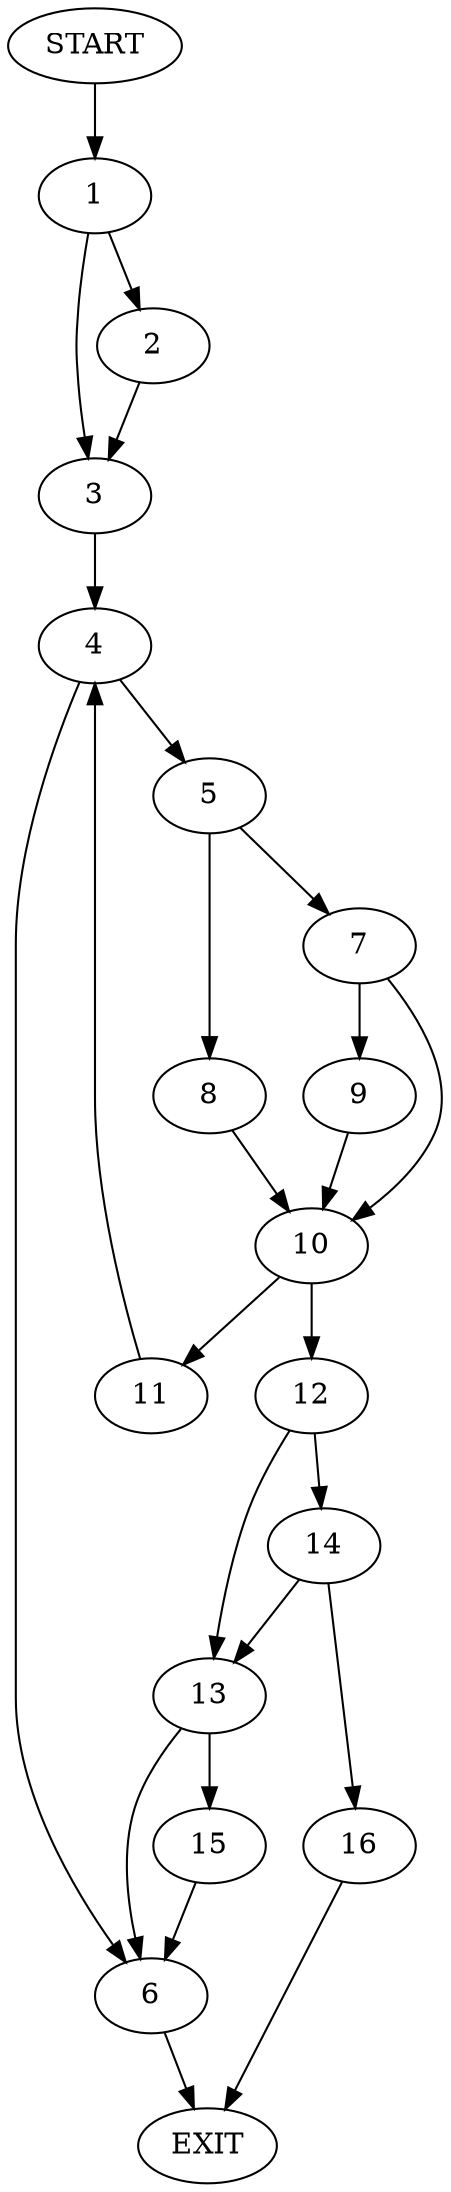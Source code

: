 digraph {
0 [label="START"]
17 [label="EXIT"]
0 -> 1
1 -> 2
1 -> 3
2 -> 3
3 -> 4
4 -> 5
4 -> 6
6 -> 17
5 -> 7
5 -> 8
7 -> 9
7 -> 10
8 -> 10
9 -> 10
10 -> 11
10 -> 12
12 -> 13
12 -> 14
11 -> 4
13 -> 6
13 -> 15
14 -> 16
14 -> 13
16 -> 17
15 -> 6
}
